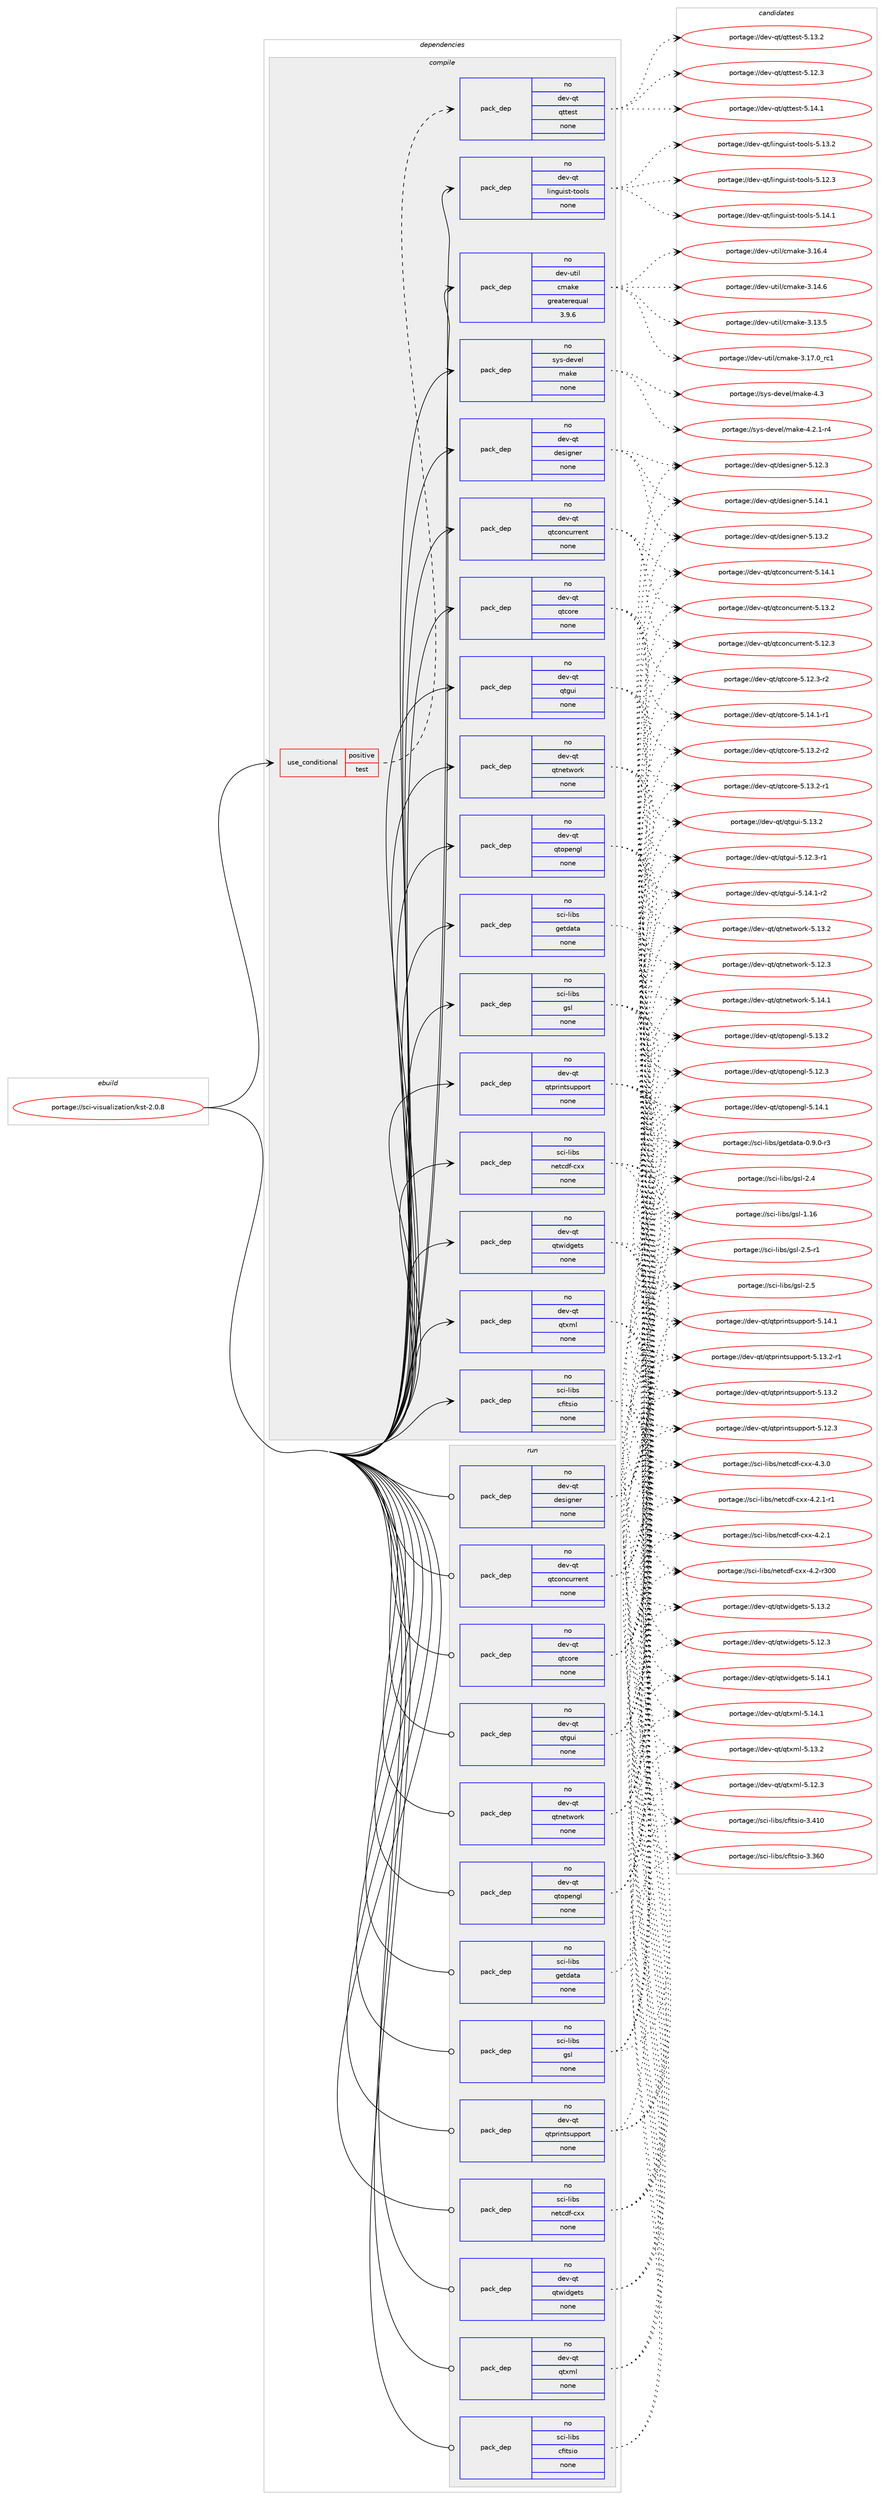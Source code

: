 digraph prolog {

# *************
# Graph options
# *************

newrank=true;
concentrate=true;
compound=true;
graph [rankdir=LR,fontname=Helvetica,fontsize=10,ranksep=1.5];#, ranksep=2.5, nodesep=0.2];
edge  [arrowhead=vee];
node  [fontname=Helvetica,fontsize=10];

# **********
# The ebuild
# **********

subgraph cluster_leftcol {
color=gray;
rank=same;
label=<<i>ebuild</i>>;
id [label="portage://sci-visualization/kst-2.0.8", color=red, width=4, href="../sci-visualization/kst-2.0.8.svg"];
}

# ****************
# The dependencies
# ****************

subgraph cluster_midcol {
color=gray;
label=<<i>dependencies</i>>;
subgraph cluster_compile {
fillcolor="#eeeeee";
style=filled;
label=<<i>compile</i>>;
subgraph cond14797 {
dependency77527 [label=<<TABLE BORDER="0" CELLBORDER="1" CELLSPACING="0" CELLPADDING="4"><TR><TD ROWSPAN="3" CELLPADDING="10">use_conditional</TD></TR><TR><TD>positive</TD></TR><TR><TD>test</TD></TR></TABLE>>, shape=none, color=red];
subgraph pack61364 {
dependency77528 [label=<<TABLE BORDER="0" CELLBORDER="1" CELLSPACING="0" CELLPADDING="4" WIDTH="220"><TR><TD ROWSPAN="6" CELLPADDING="30">pack_dep</TD></TR><TR><TD WIDTH="110">no</TD></TR><TR><TD>dev-qt</TD></TR><TR><TD>qttest</TD></TR><TR><TD>none</TD></TR><TR><TD></TD></TR></TABLE>>, shape=none, color=blue];
}
dependency77527:e -> dependency77528:w [weight=20,style="dashed",arrowhead="vee"];
}
id:e -> dependency77527:w [weight=20,style="solid",arrowhead="vee"];
subgraph pack61365 {
dependency77529 [label=<<TABLE BORDER="0" CELLBORDER="1" CELLSPACING="0" CELLPADDING="4" WIDTH="220"><TR><TD ROWSPAN="6" CELLPADDING="30">pack_dep</TD></TR><TR><TD WIDTH="110">no</TD></TR><TR><TD>dev-qt</TD></TR><TR><TD>designer</TD></TR><TR><TD>none</TD></TR><TR><TD></TD></TR></TABLE>>, shape=none, color=blue];
}
id:e -> dependency77529:w [weight=20,style="solid",arrowhead="vee"];
subgraph pack61366 {
dependency77530 [label=<<TABLE BORDER="0" CELLBORDER="1" CELLSPACING="0" CELLPADDING="4" WIDTH="220"><TR><TD ROWSPAN="6" CELLPADDING="30">pack_dep</TD></TR><TR><TD WIDTH="110">no</TD></TR><TR><TD>dev-qt</TD></TR><TR><TD>linguist-tools</TD></TR><TR><TD>none</TD></TR><TR><TD></TD></TR></TABLE>>, shape=none, color=blue];
}
id:e -> dependency77530:w [weight=20,style="solid",arrowhead="vee"];
subgraph pack61367 {
dependency77531 [label=<<TABLE BORDER="0" CELLBORDER="1" CELLSPACING="0" CELLPADDING="4" WIDTH="220"><TR><TD ROWSPAN="6" CELLPADDING="30">pack_dep</TD></TR><TR><TD WIDTH="110">no</TD></TR><TR><TD>dev-qt</TD></TR><TR><TD>qtconcurrent</TD></TR><TR><TD>none</TD></TR><TR><TD></TD></TR></TABLE>>, shape=none, color=blue];
}
id:e -> dependency77531:w [weight=20,style="solid",arrowhead="vee"];
subgraph pack61368 {
dependency77532 [label=<<TABLE BORDER="0" CELLBORDER="1" CELLSPACING="0" CELLPADDING="4" WIDTH="220"><TR><TD ROWSPAN="6" CELLPADDING="30">pack_dep</TD></TR><TR><TD WIDTH="110">no</TD></TR><TR><TD>dev-qt</TD></TR><TR><TD>qtcore</TD></TR><TR><TD>none</TD></TR><TR><TD></TD></TR></TABLE>>, shape=none, color=blue];
}
id:e -> dependency77532:w [weight=20,style="solid",arrowhead="vee"];
subgraph pack61369 {
dependency77533 [label=<<TABLE BORDER="0" CELLBORDER="1" CELLSPACING="0" CELLPADDING="4" WIDTH="220"><TR><TD ROWSPAN="6" CELLPADDING="30">pack_dep</TD></TR><TR><TD WIDTH="110">no</TD></TR><TR><TD>dev-qt</TD></TR><TR><TD>qtgui</TD></TR><TR><TD>none</TD></TR><TR><TD></TD></TR></TABLE>>, shape=none, color=blue];
}
id:e -> dependency77533:w [weight=20,style="solid",arrowhead="vee"];
subgraph pack61370 {
dependency77534 [label=<<TABLE BORDER="0" CELLBORDER="1" CELLSPACING="0" CELLPADDING="4" WIDTH="220"><TR><TD ROWSPAN="6" CELLPADDING="30">pack_dep</TD></TR><TR><TD WIDTH="110">no</TD></TR><TR><TD>dev-qt</TD></TR><TR><TD>qtnetwork</TD></TR><TR><TD>none</TD></TR><TR><TD></TD></TR></TABLE>>, shape=none, color=blue];
}
id:e -> dependency77534:w [weight=20,style="solid",arrowhead="vee"];
subgraph pack61371 {
dependency77535 [label=<<TABLE BORDER="0" CELLBORDER="1" CELLSPACING="0" CELLPADDING="4" WIDTH="220"><TR><TD ROWSPAN="6" CELLPADDING="30">pack_dep</TD></TR><TR><TD WIDTH="110">no</TD></TR><TR><TD>dev-qt</TD></TR><TR><TD>qtopengl</TD></TR><TR><TD>none</TD></TR><TR><TD></TD></TR></TABLE>>, shape=none, color=blue];
}
id:e -> dependency77535:w [weight=20,style="solid",arrowhead="vee"];
subgraph pack61372 {
dependency77536 [label=<<TABLE BORDER="0" CELLBORDER="1" CELLSPACING="0" CELLPADDING="4" WIDTH="220"><TR><TD ROWSPAN="6" CELLPADDING="30">pack_dep</TD></TR><TR><TD WIDTH="110">no</TD></TR><TR><TD>dev-qt</TD></TR><TR><TD>qtprintsupport</TD></TR><TR><TD>none</TD></TR><TR><TD></TD></TR></TABLE>>, shape=none, color=blue];
}
id:e -> dependency77536:w [weight=20,style="solid",arrowhead="vee"];
subgraph pack61373 {
dependency77537 [label=<<TABLE BORDER="0" CELLBORDER="1" CELLSPACING="0" CELLPADDING="4" WIDTH="220"><TR><TD ROWSPAN="6" CELLPADDING="30">pack_dep</TD></TR><TR><TD WIDTH="110">no</TD></TR><TR><TD>dev-qt</TD></TR><TR><TD>qtwidgets</TD></TR><TR><TD>none</TD></TR><TR><TD></TD></TR></TABLE>>, shape=none, color=blue];
}
id:e -> dependency77537:w [weight=20,style="solid",arrowhead="vee"];
subgraph pack61374 {
dependency77538 [label=<<TABLE BORDER="0" CELLBORDER="1" CELLSPACING="0" CELLPADDING="4" WIDTH="220"><TR><TD ROWSPAN="6" CELLPADDING="30">pack_dep</TD></TR><TR><TD WIDTH="110">no</TD></TR><TR><TD>dev-qt</TD></TR><TR><TD>qtxml</TD></TR><TR><TD>none</TD></TR><TR><TD></TD></TR></TABLE>>, shape=none, color=blue];
}
id:e -> dependency77538:w [weight=20,style="solid",arrowhead="vee"];
subgraph pack61375 {
dependency77539 [label=<<TABLE BORDER="0" CELLBORDER="1" CELLSPACING="0" CELLPADDING="4" WIDTH="220"><TR><TD ROWSPAN="6" CELLPADDING="30">pack_dep</TD></TR><TR><TD WIDTH="110">no</TD></TR><TR><TD>dev-util</TD></TR><TR><TD>cmake</TD></TR><TR><TD>greaterequal</TD></TR><TR><TD>3.9.6</TD></TR></TABLE>>, shape=none, color=blue];
}
id:e -> dependency77539:w [weight=20,style="solid",arrowhead="vee"];
subgraph pack61376 {
dependency77540 [label=<<TABLE BORDER="0" CELLBORDER="1" CELLSPACING="0" CELLPADDING="4" WIDTH="220"><TR><TD ROWSPAN="6" CELLPADDING="30">pack_dep</TD></TR><TR><TD WIDTH="110">no</TD></TR><TR><TD>sci-libs</TD></TR><TR><TD>cfitsio</TD></TR><TR><TD>none</TD></TR><TR><TD></TD></TR></TABLE>>, shape=none, color=blue];
}
id:e -> dependency77540:w [weight=20,style="solid",arrowhead="vee"];
subgraph pack61377 {
dependency77541 [label=<<TABLE BORDER="0" CELLBORDER="1" CELLSPACING="0" CELLPADDING="4" WIDTH="220"><TR><TD ROWSPAN="6" CELLPADDING="30">pack_dep</TD></TR><TR><TD WIDTH="110">no</TD></TR><TR><TD>sci-libs</TD></TR><TR><TD>getdata</TD></TR><TR><TD>none</TD></TR><TR><TD></TD></TR></TABLE>>, shape=none, color=blue];
}
id:e -> dependency77541:w [weight=20,style="solid",arrowhead="vee"];
subgraph pack61378 {
dependency77542 [label=<<TABLE BORDER="0" CELLBORDER="1" CELLSPACING="0" CELLPADDING="4" WIDTH="220"><TR><TD ROWSPAN="6" CELLPADDING="30">pack_dep</TD></TR><TR><TD WIDTH="110">no</TD></TR><TR><TD>sci-libs</TD></TR><TR><TD>gsl</TD></TR><TR><TD>none</TD></TR><TR><TD></TD></TR></TABLE>>, shape=none, color=blue];
}
id:e -> dependency77542:w [weight=20,style="solid",arrowhead="vee"];
subgraph pack61379 {
dependency77543 [label=<<TABLE BORDER="0" CELLBORDER="1" CELLSPACING="0" CELLPADDING="4" WIDTH="220"><TR><TD ROWSPAN="6" CELLPADDING="30">pack_dep</TD></TR><TR><TD WIDTH="110">no</TD></TR><TR><TD>sci-libs</TD></TR><TR><TD>netcdf-cxx</TD></TR><TR><TD>none</TD></TR><TR><TD></TD></TR></TABLE>>, shape=none, color=blue];
}
id:e -> dependency77543:w [weight=20,style="solid",arrowhead="vee"];
subgraph pack61380 {
dependency77544 [label=<<TABLE BORDER="0" CELLBORDER="1" CELLSPACING="0" CELLPADDING="4" WIDTH="220"><TR><TD ROWSPAN="6" CELLPADDING="30">pack_dep</TD></TR><TR><TD WIDTH="110">no</TD></TR><TR><TD>sys-devel</TD></TR><TR><TD>make</TD></TR><TR><TD>none</TD></TR><TR><TD></TD></TR></TABLE>>, shape=none, color=blue];
}
id:e -> dependency77544:w [weight=20,style="solid",arrowhead="vee"];
}
subgraph cluster_compileandrun {
fillcolor="#eeeeee";
style=filled;
label=<<i>compile and run</i>>;
}
subgraph cluster_run {
fillcolor="#eeeeee";
style=filled;
label=<<i>run</i>>;
subgraph pack61381 {
dependency77545 [label=<<TABLE BORDER="0" CELLBORDER="1" CELLSPACING="0" CELLPADDING="4" WIDTH="220"><TR><TD ROWSPAN="6" CELLPADDING="30">pack_dep</TD></TR><TR><TD WIDTH="110">no</TD></TR><TR><TD>dev-qt</TD></TR><TR><TD>designer</TD></TR><TR><TD>none</TD></TR><TR><TD></TD></TR></TABLE>>, shape=none, color=blue];
}
id:e -> dependency77545:w [weight=20,style="solid",arrowhead="odot"];
subgraph pack61382 {
dependency77546 [label=<<TABLE BORDER="0" CELLBORDER="1" CELLSPACING="0" CELLPADDING="4" WIDTH="220"><TR><TD ROWSPAN="6" CELLPADDING="30">pack_dep</TD></TR><TR><TD WIDTH="110">no</TD></TR><TR><TD>dev-qt</TD></TR><TR><TD>qtconcurrent</TD></TR><TR><TD>none</TD></TR><TR><TD></TD></TR></TABLE>>, shape=none, color=blue];
}
id:e -> dependency77546:w [weight=20,style="solid",arrowhead="odot"];
subgraph pack61383 {
dependency77547 [label=<<TABLE BORDER="0" CELLBORDER="1" CELLSPACING="0" CELLPADDING="4" WIDTH="220"><TR><TD ROWSPAN="6" CELLPADDING="30">pack_dep</TD></TR><TR><TD WIDTH="110">no</TD></TR><TR><TD>dev-qt</TD></TR><TR><TD>qtcore</TD></TR><TR><TD>none</TD></TR><TR><TD></TD></TR></TABLE>>, shape=none, color=blue];
}
id:e -> dependency77547:w [weight=20,style="solid",arrowhead="odot"];
subgraph pack61384 {
dependency77548 [label=<<TABLE BORDER="0" CELLBORDER="1" CELLSPACING="0" CELLPADDING="4" WIDTH="220"><TR><TD ROWSPAN="6" CELLPADDING="30">pack_dep</TD></TR><TR><TD WIDTH="110">no</TD></TR><TR><TD>dev-qt</TD></TR><TR><TD>qtgui</TD></TR><TR><TD>none</TD></TR><TR><TD></TD></TR></TABLE>>, shape=none, color=blue];
}
id:e -> dependency77548:w [weight=20,style="solid",arrowhead="odot"];
subgraph pack61385 {
dependency77549 [label=<<TABLE BORDER="0" CELLBORDER="1" CELLSPACING="0" CELLPADDING="4" WIDTH="220"><TR><TD ROWSPAN="6" CELLPADDING="30">pack_dep</TD></TR><TR><TD WIDTH="110">no</TD></TR><TR><TD>dev-qt</TD></TR><TR><TD>qtnetwork</TD></TR><TR><TD>none</TD></TR><TR><TD></TD></TR></TABLE>>, shape=none, color=blue];
}
id:e -> dependency77549:w [weight=20,style="solid",arrowhead="odot"];
subgraph pack61386 {
dependency77550 [label=<<TABLE BORDER="0" CELLBORDER="1" CELLSPACING="0" CELLPADDING="4" WIDTH="220"><TR><TD ROWSPAN="6" CELLPADDING="30">pack_dep</TD></TR><TR><TD WIDTH="110">no</TD></TR><TR><TD>dev-qt</TD></TR><TR><TD>qtopengl</TD></TR><TR><TD>none</TD></TR><TR><TD></TD></TR></TABLE>>, shape=none, color=blue];
}
id:e -> dependency77550:w [weight=20,style="solid",arrowhead="odot"];
subgraph pack61387 {
dependency77551 [label=<<TABLE BORDER="0" CELLBORDER="1" CELLSPACING="0" CELLPADDING="4" WIDTH="220"><TR><TD ROWSPAN="6" CELLPADDING="30">pack_dep</TD></TR><TR><TD WIDTH="110">no</TD></TR><TR><TD>dev-qt</TD></TR><TR><TD>qtprintsupport</TD></TR><TR><TD>none</TD></TR><TR><TD></TD></TR></TABLE>>, shape=none, color=blue];
}
id:e -> dependency77551:w [weight=20,style="solid",arrowhead="odot"];
subgraph pack61388 {
dependency77552 [label=<<TABLE BORDER="0" CELLBORDER="1" CELLSPACING="0" CELLPADDING="4" WIDTH="220"><TR><TD ROWSPAN="6" CELLPADDING="30">pack_dep</TD></TR><TR><TD WIDTH="110">no</TD></TR><TR><TD>dev-qt</TD></TR><TR><TD>qtwidgets</TD></TR><TR><TD>none</TD></TR><TR><TD></TD></TR></TABLE>>, shape=none, color=blue];
}
id:e -> dependency77552:w [weight=20,style="solid",arrowhead="odot"];
subgraph pack61389 {
dependency77553 [label=<<TABLE BORDER="0" CELLBORDER="1" CELLSPACING="0" CELLPADDING="4" WIDTH="220"><TR><TD ROWSPAN="6" CELLPADDING="30">pack_dep</TD></TR><TR><TD WIDTH="110">no</TD></TR><TR><TD>dev-qt</TD></TR><TR><TD>qtxml</TD></TR><TR><TD>none</TD></TR><TR><TD></TD></TR></TABLE>>, shape=none, color=blue];
}
id:e -> dependency77553:w [weight=20,style="solid",arrowhead="odot"];
subgraph pack61390 {
dependency77554 [label=<<TABLE BORDER="0" CELLBORDER="1" CELLSPACING="0" CELLPADDING="4" WIDTH="220"><TR><TD ROWSPAN="6" CELLPADDING="30">pack_dep</TD></TR><TR><TD WIDTH="110">no</TD></TR><TR><TD>sci-libs</TD></TR><TR><TD>cfitsio</TD></TR><TR><TD>none</TD></TR><TR><TD></TD></TR></TABLE>>, shape=none, color=blue];
}
id:e -> dependency77554:w [weight=20,style="solid",arrowhead="odot"];
subgraph pack61391 {
dependency77555 [label=<<TABLE BORDER="0" CELLBORDER="1" CELLSPACING="0" CELLPADDING="4" WIDTH="220"><TR><TD ROWSPAN="6" CELLPADDING="30">pack_dep</TD></TR><TR><TD WIDTH="110">no</TD></TR><TR><TD>sci-libs</TD></TR><TR><TD>getdata</TD></TR><TR><TD>none</TD></TR><TR><TD></TD></TR></TABLE>>, shape=none, color=blue];
}
id:e -> dependency77555:w [weight=20,style="solid",arrowhead="odot"];
subgraph pack61392 {
dependency77556 [label=<<TABLE BORDER="0" CELLBORDER="1" CELLSPACING="0" CELLPADDING="4" WIDTH="220"><TR><TD ROWSPAN="6" CELLPADDING="30">pack_dep</TD></TR><TR><TD WIDTH="110">no</TD></TR><TR><TD>sci-libs</TD></TR><TR><TD>gsl</TD></TR><TR><TD>none</TD></TR><TR><TD></TD></TR></TABLE>>, shape=none, color=blue];
}
id:e -> dependency77556:w [weight=20,style="solid",arrowhead="odot"];
subgraph pack61393 {
dependency77557 [label=<<TABLE BORDER="0" CELLBORDER="1" CELLSPACING="0" CELLPADDING="4" WIDTH="220"><TR><TD ROWSPAN="6" CELLPADDING="30">pack_dep</TD></TR><TR><TD WIDTH="110">no</TD></TR><TR><TD>sci-libs</TD></TR><TR><TD>netcdf-cxx</TD></TR><TR><TD>none</TD></TR><TR><TD></TD></TR></TABLE>>, shape=none, color=blue];
}
id:e -> dependency77557:w [weight=20,style="solid",arrowhead="odot"];
}
}

# **************
# The candidates
# **************

subgraph cluster_choices {
rank=same;
color=gray;
label=<<i>candidates</i>>;

subgraph choice61364 {
color=black;
nodesep=1;
choice100101118451131164711311611610111511645534649524649 [label="portage://dev-qt/qttest-5.14.1", color=red, width=4,href="../dev-qt/qttest-5.14.1.svg"];
choice100101118451131164711311611610111511645534649514650 [label="portage://dev-qt/qttest-5.13.2", color=red, width=4,href="../dev-qt/qttest-5.13.2.svg"];
choice100101118451131164711311611610111511645534649504651 [label="portage://dev-qt/qttest-5.12.3", color=red, width=4,href="../dev-qt/qttest-5.12.3.svg"];
dependency77528:e -> choice100101118451131164711311611610111511645534649524649:w [style=dotted,weight="100"];
dependency77528:e -> choice100101118451131164711311611610111511645534649514650:w [style=dotted,weight="100"];
dependency77528:e -> choice100101118451131164711311611610111511645534649504651:w [style=dotted,weight="100"];
}
subgraph choice61365 {
color=black;
nodesep=1;
choice100101118451131164710010111510510311010111445534649524649 [label="portage://dev-qt/designer-5.14.1", color=red, width=4,href="../dev-qt/designer-5.14.1.svg"];
choice100101118451131164710010111510510311010111445534649514650 [label="portage://dev-qt/designer-5.13.2", color=red, width=4,href="../dev-qt/designer-5.13.2.svg"];
choice100101118451131164710010111510510311010111445534649504651 [label="portage://dev-qt/designer-5.12.3", color=red, width=4,href="../dev-qt/designer-5.12.3.svg"];
dependency77529:e -> choice100101118451131164710010111510510311010111445534649524649:w [style=dotted,weight="100"];
dependency77529:e -> choice100101118451131164710010111510510311010111445534649514650:w [style=dotted,weight="100"];
dependency77529:e -> choice100101118451131164710010111510510311010111445534649504651:w [style=dotted,weight="100"];
}
subgraph choice61366 {
color=black;
nodesep=1;
choice10010111845113116471081051101031171051151164511611111110811545534649524649 [label="portage://dev-qt/linguist-tools-5.14.1", color=red, width=4,href="../dev-qt/linguist-tools-5.14.1.svg"];
choice10010111845113116471081051101031171051151164511611111110811545534649514650 [label="portage://dev-qt/linguist-tools-5.13.2", color=red, width=4,href="../dev-qt/linguist-tools-5.13.2.svg"];
choice10010111845113116471081051101031171051151164511611111110811545534649504651 [label="portage://dev-qt/linguist-tools-5.12.3", color=red, width=4,href="../dev-qt/linguist-tools-5.12.3.svg"];
dependency77530:e -> choice10010111845113116471081051101031171051151164511611111110811545534649524649:w [style=dotted,weight="100"];
dependency77530:e -> choice10010111845113116471081051101031171051151164511611111110811545534649514650:w [style=dotted,weight="100"];
dependency77530:e -> choice10010111845113116471081051101031171051151164511611111110811545534649504651:w [style=dotted,weight="100"];
}
subgraph choice61367 {
color=black;
nodesep=1;
choice1001011184511311647113116991111109911711411410111011645534649524649 [label="portage://dev-qt/qtconcurrent-5.14.1", color=red, width=4,href="../dev-qt/qtconcurrent-5.14.1.svg"];
choice1001011184511311647113116991111109911711411410111011645534649514650 [label="portage://dev-qt/qtconcurrent-5.13.2", color=red, width=4,href="../dev-qt/qtconcurrent-5.13.2.svg"];
choice1001011184511311647113116991111109911711411410111011645534649504651 [label="portage://dev-qt/qtconcurrent-5.12.3", color=red, width=4,href="../dev-qt/qtconcurrent-5.12.3.svg"];
dependency77531:e -> choice1001011184511311647113116991111109911711411410111011645534649524649:w [style=dotted,weight="100"];
dependency77531:e -> choice1001011184511311647113116991111109911711411410111011645534649514650:w [style=dotted,weight="100"];
dependency77531:e -> choice1001011184511311647113116991111109911711411410111011645534649504651:w [style=dotted,weight="100"];
}
subgraph choice61368 {
color=black;
nodesep=1;
choice100101118451131164711311699111114101455346495246494511449 [label="portage://dev-qt/qtcore-5.14.1-r1", color=red, width=4,href="../dev-qt/qtcore-5.14.1-r1.svg"];
choice100101118451131164711311699111114101455346495146504511450 [label="portage://dev-qt/qtcore-5.13.2-r2", color=red, width=4,href="../dev-qt/qtcore-5.13.2-r2.svg"];
choice100101118451131164711311699111114101455346495146504511449 [label="portage://dev-qt/qtcore-5.13.2-r1", color=red, width=4,href="../dev-qt/qtcore-5.13.2-r1.svg"];
choice100101118451131164711311699111114101455346495046514511450 [label="portage://dev-qt/qtcore-5.12.3-r2", color=red, width=4,href="../dev-qt/qtcore-5.12.3-r2.svg"];
dependency77532:e -> choice100101118451131164711311699111114101455346495246494511449:w [style=dotted,weight="100"];
dependency77532:e -> choice100101118451131164711311699111114101455346495146504511450:w [style=dotted,weight="100"];
dependency77532:e -> choice100101118451131164711311699111114101455346495146504511449:w [style=dotted,weight="100"];
dependency77532:e -> choice100101118451131164711311699111114101455346495046514511450:w [style=dotted,weight="100"];
}
subgraph choice61369 {
color=black;
nodesep=1;
choice1001011184511311647113116103117105455346495246494511450 [label="portage://dev-qt/qtgui-5.14.1-r2", color=red, width=4,href="../dev-qt/qtgui-5.14.1-r2.svg"];
choice100101118451131164711311610311710545534649514650 [label="portage://dev-qt/qtgui-5.13.2", color=red, width=4,href="../dev-qt/qtgui-5.13.2.svg"];
choice1001011184511311647113116103117105455346495046514511449 [label="portage://dev-qt/qtgui-5.12.3-r1", color=red, width=4,href="../dev-qt/qtgui-5.12.3-r1.svg"];
dependency77533:e -> choice1001011184511311647113116103117105455346495246494511450:w [style=dotted,weight="100"];
dependency77533:e -> choice100101118451131164711311610311710545534649514650:w [style=dotted,weight="100"];
dependency77533:e -> choice1001011184511311647113116103117105455346495046514511449:w [style=dotted,weight="100"];
}
subgraph choice61370 {
color=black;
nodesep=1;
choice100101118451131164711311611010111611911111410745534649524649 [label="portage://dev-qt/qtnetwork-5.14.1", color=red, width=4,href="../dev-qt/qtnetwork-5.14.1.svg"];
choice100101118451131164711311611010111611911111410745534649514650 [label="portage://dev-qt/qtnetwork-5.13.2", color=red, width=4,href="../dev-qt/qtnetwork-5.13.2.svg"];
choice100101118451131164711311611010111611911111410745534649504651 [label="portage://dev-qt/qtnetwork-5.12.3", color=red, width=4,href="../dev-qt/qtnetwork-5.12.3.svg"];
dependency77534:e -> choice100101118451131164711311611010111611911111410745534649524649:w [style=dotted,weight="100"];
dependency77534:e -> choice100101118451131164711311611010111611911111410745534649514650:w [style=dotted,weight="100"];
dependency77534:e -> choice100101118451131164711311611010111611911111410745534649504651:w [style=dotted,weight="100"];
}
subgraph choice61371 {
color=black;
nodesep=1;
choice100101118451131164711311611111210111010310845534649524649 [label="portage://dev-qt/qtopengl-5.14.1", color=red, width=4,href="../dev-qt/qtopengl-5.14.1.svg"];
choice100101118451131164711311611111210111010310845534649514650 [label="portage://dev-qt/qtopengl-5.13.2", color=red, width=4,href="../dev-qt/qtopengl-5.13.2.svg"];
choice100101118451131164711311611111210111010310845534649504651 [label="portage://dev-qt/qtopengl-5.12.3", color=red, width=4,href="../dev-qt/qtopengl-5.12.3.svg"];
dependency77535:e -> choice100101118451131164711311611111210111010310845534649524649:w [style=dotted,weight="100"];
dependency77535:e -> choice100101118451131164711311611111210111010310845534649514650:w [style=dotted,weight="100"];
dependency77535:e -> choice100101118451131164711311611111210111010310845534649504651:w [style=dotted,weight="100"];
}
subgraph choice61372 {
color=black;
nodesep=1;
choice100101118451131164711311611211410511011611511711211211111411645534649524649 [label="portage://dev-qt/qtprintsupport-5.14.1", color=red, width=4,href="../dev-qt/qtprintsupport-5.14.1.svg"];
choice1001011184511311647113116112114105110116115117112112111114116455346495146504511449 [label="portage://dev-qt/qtprintsupport-5.13.2-r1", color=red, width=4,href="../dev-qt/qtprintsupport-5.13.2-r1.svg"];
choice100101118451131164711311611211410511011611511711211211111411645534649514650 [label="portage://dev-qt/qtprintsupport-5.13.2", color=red, width=4,href="../dev-qt/qtprintsupport-5.13.2.svg"];
choice100101118451131164711311611211410511011611511711211211111411645534649504651 [label="portage://dev-qt/qtprintsupport-5.12.3", color=red, width=4,href="../dev-qt/qtprintsupport-5.12.3.svg"];
dependency77536:e -> choice100101118451131164711311611211410511011611511711211211111411645534649524649:w [style=dotted,weight="100"];
dependency77536:e -> choice1001011184511311647113116112114105110116115117112112111114116455346495146504511449:w [style=dotted,weight="100"];
dependency77536:e -> choice100101118451131164711311611211410511011611511711211211111411645534649514650:w [style=dotted,weight="100"];
dependency77536:e -> choice100101118451131164711311611211410511011611511711211211111411645534649504651:w [style=dotted,weight="100"];
}
subgraph choice61373 {
color=black;
nodesep=1;
choice100101118451131164711311611910510010310111611545534649524649 [label="portage://dev-qt/qtwidgets-5.14.1", color=red, width=4,href="../dev-qt/qtwidgets-5.14.1.svg"];
choice100101118451131164711311611910510010310111611545534649514650 [label="portage://dev-qt/qtwidgets-5.13.2", color=red, width=4,href="../dev-qt/qtwidgets-5.13.2.svg"];
choice100101118451131164711311611910510010310111611545534649504651 [label="portage://dev-qt/qtwidgets-5.12.3", color=red, width=4,href="../dev-qt/qtwidgets-5.12.3.svg"];
dependency77537:e -> choice100101118451131164711311611910510010310111611545534649524649:w [style=dotted,weight="100"];
dependency77537:e -> choice100101118451131164711311611910510010310111611545534649514650:w [style=dotted,weight="100"];
dependency77537:e -> choice100101118451131164711311611910510010310111611545534649504651:w [style=dotted,weight="100"];
}
subgraph choice61374 {
color=black;
nodesep=1;
choice100101118451131164711311612010910845534649524649 [label="portage://dev-qt/qtxml-5.14.1", color=red, width=4,href="../dev-qt/qtxml-5.14.1.svg"];
choice100101118451131164711311612010910845534649514650 [label="portage://dev-qt/qtxml-5.13.2", color=red, width=4,href="../dev-qt/qtxml-5.13.2.svg"];
choice100101118451131164711311612010910845534649504651 [label="portage://dev-qt/qtxml-5.12.3", color=red, width=4,href="../dev-qt/qtxml-5.12.3.svg"];
dependency77538:e -> choice100101118451131164711311612010910845534649524649:w [style=dotted,weight="100"];
dependency77538:e -> choice100101118451131164711311612010910845534649514650:w [style=dotted,weight="100"];
dependency77538:e -> choice100101118451131164711311612010910845534649504651:w [style=dotted,weight="100"];
}
subgraph choice61375 {
color=black;
nodesep=1;
choice1001011184511711610510847991099710710145514649554648951149949 [label="portage://dev-util/cmake-3.17.0_rc1", color=red, width=4,href="../dev-util/cmake-3.17.0_rc1.svg"];
choice1001011184511711610510847991099710710145514649544652 [label="portage://dev-util/cmake-3.16.4", color=red, width=4,href="../dev-util/cmake-3.16.4.svg"];
choice1001011184511711610510847991099710710145514649524654 [label="portage://dev-util/cmake-3.14.6", color=red, width=4,href="../dev-util/cmake-3.14.6.svg"];
choice1001011184511711610510847991099710710145514649514653 [label="portage://dev-util/cmake-3.13.5", color=red, width=4,href="../dev-util/cmake-3.13.5.svg"];
dependency77539:e -> choice1001011184511711610510847991099710710145514649554648951149949:w [style=dotted,weight="100"];
dependency77539:e -> choice1001011184511711610510847991099710710145514649544652:w [style=dotted,weight="100"];
dependency77539:e -> choice1001011184511711610510847991099710710145514649524654:w [style=dotted,weight="100"];
dependency77539:e -> choice1001011184511711610510847991099710710145514649514653:w [style=dotted,weight="100"];
}
subgraph choice61376 {
color=black;
nodesep=1;
choice1159910545108105981154799102105116115105111455146524948 [label="portage://sci-libs/cfitsio-3.410", color=red, width=4,href="../sci-libs/cfitsio-3.410.svg"];
choice1159910545108105981154799102105116115105111455146515448 [label="portage://sci-libs/cfitsio-3.360", color=red, width=4,href="../sci-libs/cfitsio-3.360.svg"];
dependency77540:e -> choice1159910545108105981154799102105116115105111455146524948:w [style=dotted,weight="100"];
dependency77540:e -> choice1159910545108105981154799102105116115105111455146515448:w [style=dotted,weight="100"];
}
subgraph choice61377 {
color=black;
nodesep=1;
choice1159910545108105981154710310111610097116974548465746484511451 [label="portage://sci-libs/getdata-0.9.0-r3", color=red, width=4,href="../sci-libs/getdata-0.9.0-r3.svg"];
dependency77541:e -> choice1159910545108105981154710310111610097116974548465746484511451:w [style=dotted,weight="100"];
}
subgraph choice61378 {
color=black;
nodesep=1;
choice11599105451081059811547103115108455046534511449 [label="portage://sci-libs/gsl-2.5-r1", color=red, width=4,href="../sci-libs/gsl-2.5-r1.svg"];
choice1159910545108105981154710311510845504653 [label="portage://sci-libs/gsl-2.5", color=red, width=4,href="../sci-libs/gsl-2.5.svg"];
choice1159910545108105981154710311510845504652 [label="portage://sci-libs/gsl-2.4", color=red, width=4,href="../sci-libs/gsl-2.4.svg"];
choice115991054510810598115471031151084549464954 [label="portage://sci-libs/gsl-1.16", color=red, width=4,href="../sci-libs/gsl-1.16.svg"];
dependency77542:e -> choice11599105451081059811547103115108455046534511449:w [style=dotted,weight="100"];
dependency77542:e -> choice1159910545108105981154710311510845504653:w [style=dotted,weight="100"];
dependency77542:e -> choice1159910545108105981154710311510845504652:w [style=dotted,weight="100"];
dependency77542:e -> choice115991054510810598115471031151084549464954:w [style=dotted,weight="100"];
}
subgraph choice61379 {
color=black;
nodesep=1;
choice11599105451081059811547110101116991001024599120120455246514648 [label="portage://sci-libs/netcdf-cxx-4.3.0", color=red, width=4,href="../sci-libs/netcdf-cxx-4.3.0.svg"];
choice115991054510810598115471101011169910010245991201204552465046494511449 [label="portage://sci-libs/netcdf-cxx-4.2.1-r1", color=red, width=4,href="../sci-libs/netcdf-cxx-4.2.1-r1.svg"];
choice11599105451081059811547110101116991001024599120120455246504649 [label="portage://sci-libs/netcdf-cxx-4.2.1", color=red, width=4,href="../sci-libs/netcdf-cxx-4.2.1.svg"];
choice115991054510810598115471101011169910010245991201204552465045114514848 [label="portage://sci-libs/netcdf-cxx-4.2-r300", color=red, width=4,href="../sci-libs/netcdf-cxx-4.2-r300.svg"];
dependency77543:e -> choice11599105451081059811547110101116991001024599120120455246514648:w [style=dotted,weight="100"];
dependency77543:e -> choice115991054510810598115471101011169910010245991201204552465046494511449:w [style=dotted,weight="100"];
dependency77543:e -> choice11599105451081059811547110101116991001024599120120455246504649:w [style=dotted,weight="100"];
dependency77543:e -> choice115991054510810598115471101011169910010245991201204552465045114514848:w [style=dotted,weight="100"];
}
subgraph choice61380 {
color=black;
nodesep=1;
choice11512111545100101118101108471099710710145524651 [label="portage://sys-devel/make-4.3", color=red, width=4,href="../sys-devel/make-4.3.svg"];
choice1151211154510010111810110847109971071014552465046494511452 [label="portage://sys-devel/make-4.2.1-r4", color=red, width=4,href="../sys-devel/make-4.2.1-r4.svg"];
dependency77544:e -> choice11512111545100101118101108471099710710145524651:w [style=dotted,weight="100"];
dependency77544:e -> choice1151211154510010111810110847109971071014552465046494511452:w [style=dotted,weight="100"];
}
subgraph choice61381 {
color=black;
nodesep=1;
choice100101118451131164710010111510510311010111445534649524649 [label="portage://dev-qt/designer-5.14.1", color=red, width=4,href="../dev-qt/designer-5.14.1.svg"];
choice100101118451131164710010111510510311010111445534649514650 [label="portage://dev-qt/designer-5.13.2", color=red, width=4,href="../dev-qt/designer-5.13.2.svg"];
choice100101118451131164710010111510510311010111445534649504651 [label="portage://dev-qt/designer-5.12.3", color=red, width=4,href="../dev-qt/designer-5.12.3.svg"];
dependency77545:e -> choice100101118451131164710010111510510311010111445534649524649:w [style=dotted,weight="100"];
dependency77545:e -> choice100101118451131164710010111510510311010111445534649514650:w [style=dotted,weight="100"];
dependency77545:e -> choice100101118451131164710010111510510311010111445534649504651:w [style=dotted,weight="100"];
}
subgraph choice61382 {
color=black;
nodesep=1;
choice1001011184511311647113116991111109911711411410111011645534649524649 [label="portage://dev-qt/qtconcurrent-5.14.1", color=red, width=4,href="../dev-qt/qtconcurrent-5.14.1.svg"];
choice1001011184511311647113116991111109911711411410111011645534649514650 [label="portage://dev-qt/qtconcurrent-5.13.2", color=red, width=4,href="../dev-qt/qtconcurrent-5.13.2.svg"];
choice1001011184511311647113116991111109911711411410111011645534649504651 [label="portage://dev-qt/qtconcurrent-5.12.3", color=red, width=4,href="../dev-qt/qtconcurrent-5.12.3.svg"];
dependency77546:e -> choice1001011184511311647113116991111109911711411410111011645534649524649:w [style=dotted,weight="100"];
dependency77546:e -> choice1001011184511311647113116991111109911711411410111011645534649514650:w [style=dotted,weight="100"];
dependency77546:e -> choice1001011184511311647113116991111109911711411410111011645534649504651:w [style=dotted,weight="100"];
}
subgraph choice61383 {
color=black;
nodesep=1;
choice100101118451131164711311699111114101455346495246494511449 [label="portage://dev-qt/qtcore-5.14.1-r1", color=red, width=4,href="../dev-qt/qtcore-5.14.1-r1.svg"];
choice100101118451131164711311699111114101455346495146504511450 [label="portage://dev-qt/qtcore-5.13.2-r2", color=red, width=4,href="../dev-qt/qtcore-5.13.2-r2.svg"];
choice100101118451131164711311699111114101455346495146504511449 [label="portage://dev-qt/qtcore-5.13.2-r1", color=red, width=4,href="../dev-qt/qtcore-5.13.2-r1.svg"];
choice100101118451131164711311699111114101455346495046514511450 [label="portage://dev-qt/qtcore-5.12.3-r2", color=red, width=4,href="../dev-qt/qtcore-5.12.3-r2.svg"];
dependency77547:e -> choice100101118451131164711311699111114101455346495246494511449:w [style=dotted,weight="100"];
dependency77547:e -> choice100101118451131164711311699111114101455346495146504511450:w [style=dotted,weight="100"];
dependency77547:e -> choice100101118451131164711311699111114101455346495146504511449:w [style=dotted,weight="100"];
dependency77547:e -> choice100101118451131164711311699111114101455346495046514511450:w [style=dotted,weight="100"];
}
subgraph choice61384 {
color=black;
nodesep=1;
choice1001011184511311647113116103117105455346495246494511450 [label="portage://dev-qt/qtgui-5.14.1-r2", color=red, width=4,href="../dev-qt/qtgui-5.14.1-r2.svg"];
choice100101118451131164711311610311710545534649514650 [label="portage://dev-qt/qtgui-5.13.2", color=red, width=4,href="../dev-qt/qtgui-5.13.2.svg"];
choice1001011184511311647113116103117105455346495046514511449 [label="portage://dev-qt/qtgui-5.12.3-r1", color=red, width=4,href="../dev-qt/qtgui-5.12.3-r1.svg"];
dependency77548:e -> choice1001011184511311647113116103117105455346495246494511450:w [style=dotted,weight="100"];
dependency77548:e -> choice100101118451131164711311610311710545534649514650:w [style=dotted,weight="100"];
dependency77548:e -> choice1001011184511311647113116103117105455346495046514511449:w [style=dotted,weight="100"];
}
subgraph choice61385 {
color=black;
nodesep=1;
choice100101118451131164711311611010111611911111410745534649524649 [label="portage://dev-qt/qtnetwork-5.14.1", color=red, width=4,href="../dev-qt/qtnetwork-5.14.1.svg"];
choice100101118451131164711311611010111611911111410745534649514650 [label="portage://dev-qt/qtnetwork-5.13.2", color=red, width=4,href="../dev-qt/qtnetwork-5.13.2.svg"];
choice100101118451131164711311611010111611911111410745534649504651 [label="portage://dev-qt/qtnetwork-5.12.3", color=red, width=4,href="../dev-qt/qtnetwork-5.12.3.svg"];
dependency77549:e -> choice100101118451131164711311611010111611911111410745534649524649:w [style=dotted,weight="100"];
dependency77549:e -> choice100101118451131164711311611010111611911111410745534649514650:w [style=dotted,weight="100"];
dependency77549:e -> choice100101118451131164711311611010111611911111410745534649504651:w [style=dotted,weight="100"];
}
subgraph choice61386 {
color=black;
nodesep=1;
choice100101118451131164711311611111210111010310845534649524649 [label="portage://dev-qt/qtopengl-5.14.1", color=red, width=4,href="../dev-qt/qtopengl-5.14.1.svg"];
choice100101118451131164711311611111210111010310845534649514650 [label="portage://dev-qt/qtopengl-5.13.2", color=red, width=4,href="../dev-qt/qtopengl-5.13.2.svg"];
choice100101118451131164711311611111210111010310845534649504651 [label="portage://dev-qt/qtopengl-5.12.3", color=red, width=4,href="../dev-qt/qtopengl-5.12.3.svg"];
dependency77550:e -> choice100101118451131164711311611111210111010310845534649524649:w [style=dotted,weight="100"];
dependency77550:e -> choice100101118451131164711311611111210111010310845534649514650:w [style=dotted,weight="100"];
dependency77550:e -> choice100101118451131164711311611111210111010310845534649504651:w [style=dotted,weight="100"];
}
subgraph choice61387 {
color=black;
nodesep=1;
choice100101118451131164711311611211410511011611511711211211111411645534649524649 [label="portage://dev-qt/qtprintsupport-5.14.1", color=red, width=4,href="../dev-qt/qtprintsupport-5.14.1.svg"];
choice1001011184511311647113116112114105110116115117112112111114116455346495146504511449 [label="portage://dev-qt/qtprintsupport-5.13.2-r1", color=red, width=4,href="../dev-qt/qtprintsupport-5.13.2-r1.svg"];
choice100101118451131164711311611211410511011611511711211211111411645534649514650 [label="portage://dev-qt/qtprintsupport-5.13.2", color=red, width=4,href="../dev-qt/qtprintsupport-5.13.2.svg"];
choice100101118451131164711311611211410511011611511711211211111411645534649504651 [label="portage://dev-qt/qtprintsupport-5.12.3", color=red, width=4,href="../dev-qt/qtprintsupport-5.12.3.svg"];
dependency77551:e -> choice100101118451131164711311611211410511011611511711211211111411645534649524649:w [style=dotted,weight="100"];
dependency77551:e -> choice1001011184511311647113116112114105110116115117112112111114116455346495146504511449:w [style=dotted,weight="100"];
dependency77551:e -> choice100101118451131164711311611211410511011611511711211211111411645534649514650:w [style=dotted,weight="100"];
dependency77551:e -> choice100101118451131164711311611211410511011611511711211211111411645534649504651:w [style=dotted,weight="100"];
}
subgraph choice61388 {
color=black;
nodesep=1;
choice100101118451131164711311611910510010310111611545534649524649 [label="portage://dev-qt/qtwidgets-5.14.1", color=red, width=4,href="../dev-qt/qtwidgets-5.14.1.svg"];
choice100101118451131164711311611910510010310111611545534649514650 [label="portage://dev-qt/qtwidgets-5.13.2", color=red, width=4,href="../dev-qt/qtwidgets-5.13.2.svg"];
choice100101118451131164711311611910510010310111611545534649504651 [label="portage://dev-qt/qtwidgets-5.12.3", color=red, width=4,href="../dev-qt/qtwidgets-5.12.3.svg"];
dependency77552:e -> choice100101118451131164711311611910510010310111611545534649524649:w [style=dotted,weight="100"];
dependency77552:e -> choice100101118451131164711311611910510010310111611545534649514650:w [style=dotted,weight="100"];
dependency77552:e -> choice100101118451131164711311611910510010310111611545534649504651:w [style=dotted,weight="100"];
}
subgraph choice61389 {
color=black;
nodesep=1;
choice100101118451131164711311612010910845534649524649 [label="portage://dev-qt/qtxml-5.14.1", color=red, width=4,href="../dev-qt/qtxml-5.14.1.svg"];
choice100101118451131164711311612010910845534649514650 [label="portage://dev-qt/qtxml-5.13.2", color=red, width=4,href="../dev-qt/qtxml-5.13.2.svg"];
choice100101118451131164711311612010910845534649504651 [label="portage://dev-qt/qtxml-5.12.3", color=red, width=4,href="../dev-qt/qtxml-5.12.3.svg"];
dependency77553:e -> choice100101118451131164711311612010910845534649524649:w [style=dotted,weight="100"];
dependency77553:e -> choice100101118451131164711311612010910845534649514650:w [style=dotted,weight="100"];
dependency77553:e -> choice100101118451131164711311612010910845534649504651:w [style=dotted,weight="100"];
}
subgraph choice61390 {
color=black;
nodesep=1;
choice1159910545108105981154799102105116115105111455146524948 [label="portage://sci-libs/cfitsio-3.410", color=red, width=4,href="../sci-libs/cfitsio-3.410.svg"];
choice1159910545108105981154799102105116115105111455146515448 [label="portage://sci-libs/cfitsio-3.360", color=red, width=4,href="../sci-libs/cfitsio-3.360.svg"];
dependency77554:e -> choice1159910545108105981154799102105116115105111455146524948:w [style=dotted,weight="100"];
dependency77554:e -> choice1159910545108105981154799102105116115105111455146515448:w [style=dotted,weight="100"];
}
subgraph choice61391 {
color=black;
nodesep=1;
choice1159910545108105981154710310111610097116974548465746484511451 [label="portage://sci-libs/getdata-0.9.0-r3", color=red, width=4,href="../sci-libs/getdata-0.9.0-r3.svg"];
dependency77555:e -> choice1159910545108105981154710310111610097116974548465746484511451:w [style=dotted,weight="100"];
}
subgraph choice61392 {
color=black;
nodesep=1;
choice11599105451081059811547103115108455046534511449 [label="portage://sci-libs/gsl-2.5-r1", color=red, width=4,href="../sci-libs/gsl-2.5-r1.svg"];
choice1159910545108105981154710311510845504653 [label="portage://sci-libs/gsl-2.5", color=red, width=4,href="../sci-libs/gsl-2.5.svg"];
choice1159910545108105981154710311510845504652 [label="portage://sci-libs/gsl-2.4", color=red, width=4,href="../sci-libs/gsl-2.4.svg"];
choice115991054510810598115471031151084549464954 [label="portage://sci-libs/gsl-1.16", color=red, width=4,href="../sci-libs/gsl-1.16.svg"];
dependency77556:e -> choice11599105451081059811547103115108455046534511449:w [style=dotted,weight="100"];
dependency77556:e -> choice1159910545108105981154710311510845504653:w [style=dotted,weight="100"];
dependency77556:e -> choice1159910545108105981154710311510845504652:w [style=dotted,weight="100"];
dependency77556:e -> choice115991054510810598115471031151084549464954:w [style=dotted,weight="100"];
}
subgraph choice61393 {
color=black;
nodesep=1;
choice11599105451081059811547110101116991001024599120120455246514648 [label="portage://sci-libs/netcdf-cxx-4.3.0", color=red, width=4,href="../sci-libs/netcdf-cxx-4.3.0.svg"];
choice115991054510810598115471101011169910010245991201204552465046494511449 [label="portage://sci-libs/netcdf-cxx-4.2.1-r1", color=red, width=4,href="../sci-libs/netcdf-cxx-4.2.1-r1.svg"];
choice11599105451081059811547110101116991001024599120120455246504649 [label="portage://sci-libs/netcdf-cxx-4.2.1", color=red, width=4,href="../sci-libs/netcdf-cxx-4.2.1.svg"];
choice115991054510810598115471101011169910010245991201204552465045114514848 [label="portage://sci-libs/netcdf-cxx-4.2-r300", color=red, width=4,href="../sci-libs/netcdf-cxx-4.2-r300.svg"];
dependency77557:e -> choice11599105451081059811547110101116991001024599120120455246514648:w [style=dotted,weight="100"];
dependency77557:e -> choice115991054510810598115471101011169910010245991201204552465046494511449:w [style=dotted,weight="100"];
dependency77557:e -> choice11599105451081059811547110101116991001024599120120455246504649:w [style=dotted,weight="100"];
dependency77557:e -> choice115991054510810598115471101011169910010245991201204552465045114514848:w [style=dotted,weight="100"];
}
}

}
